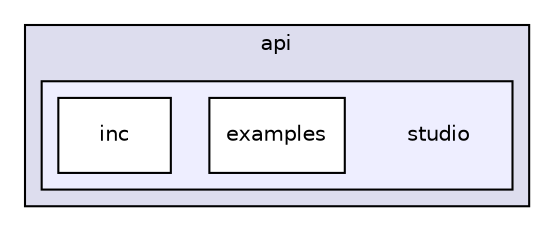 digraph "fmod/ios/FMOD Programmers API/api/studio" {
  compound=true
  node [ fontsize="10", fontname="Helvetica"];
  edge [ labelfontsize="10", labelfontname="Helvetica"];
  subgraph clusterdir_8631acaf2fa5bbe95cc300d189199481 {
    graph [ bgcolor="#ddddee", pencolor="black", label="api" fontname="Helvetica", fontsize="10", URL="dir_8631acaf2fa5bbe95cc300d189199481.html"]
  subgraph clusterdir_816980ef3153f9ce125820be09fa1919 {
    graph [ bgcolor="#eeeeff", pencolor="black", label="" URL="dir_816980ef3153f9ce125820be09fa1919.html"];
    dir_816980ef3153f9ce125820be09fa1919 [shape=plaintext label="studio"];
    dir_d9184ddd74295e8a89126e9b2c62a2ca [shape=box label="examples" color="black" fillcolor="white" style="filled" URL="dir_d9184ddd74295e8a89126e9b2c62a2ca.html"];
    dir_95f2504610d9946513da92e19d5a6823 [shape=box label="inc" color="black" fillcolor="white" style="filled" URL="dir_95f2504610d9946513da92e19d5a6823.html"];
  }
  }
}
